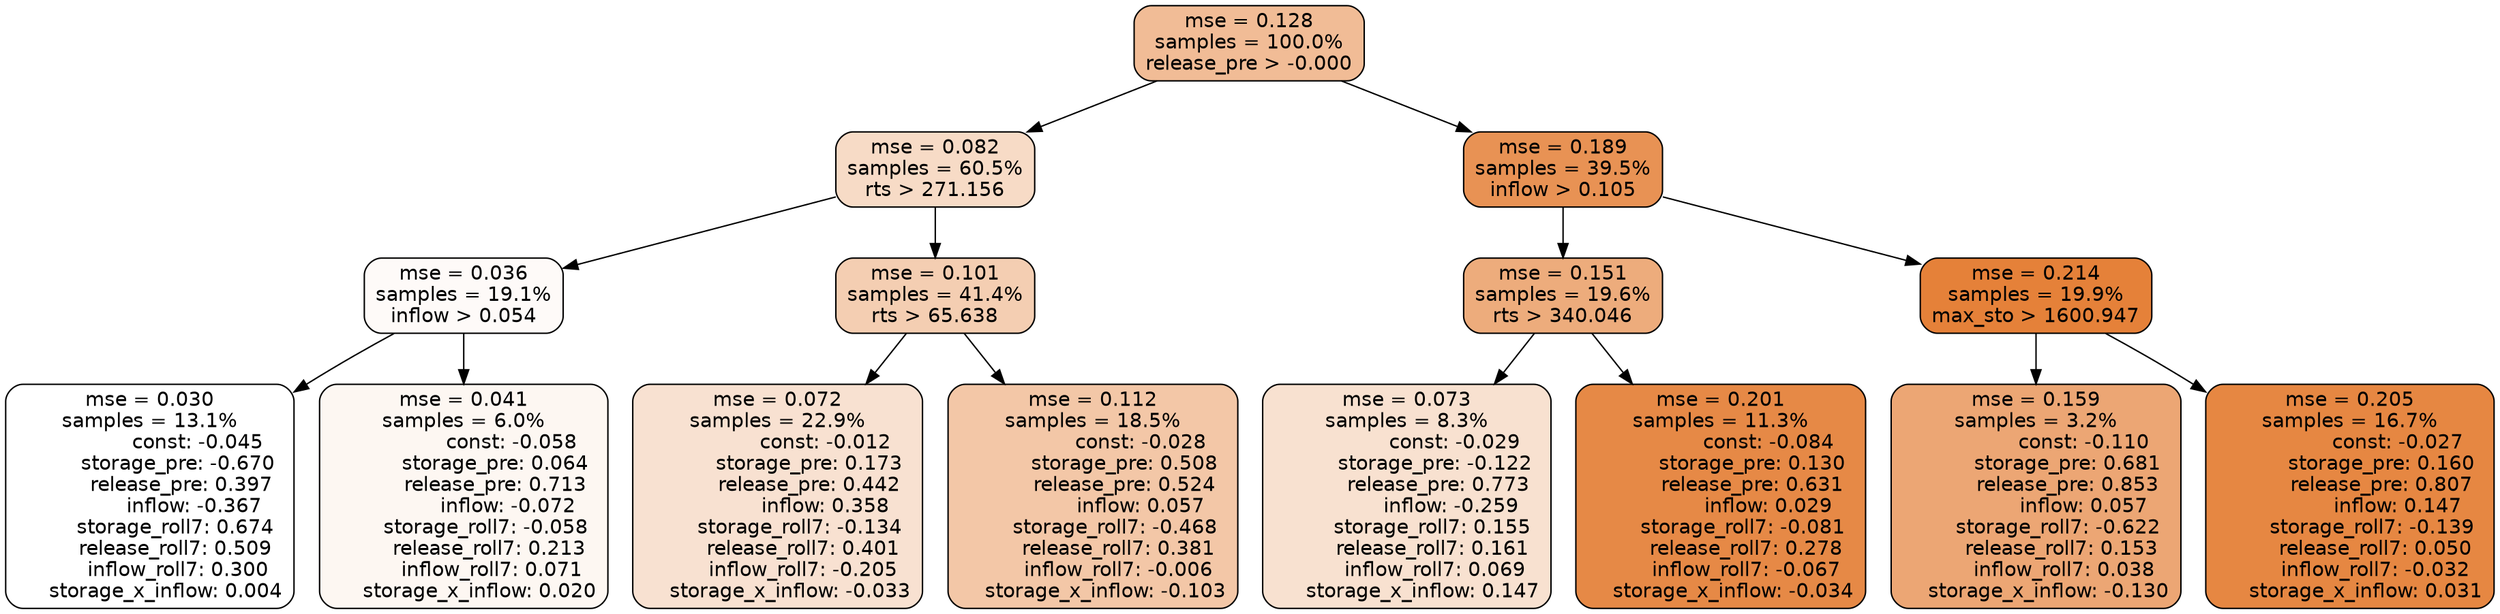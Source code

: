 digraph tree {
node [shape=rectangle, style="filled, rounded", color="black", fontname=helvetica] ;
edge [fontname=helvetica] ;
	"0" [label="mse = 0.128
samples = 100.0%
release_pre > -0.000", fillcolor="#f1bc96"]
	"1" [label="mse = 0.082
samples = 60.5%
rts > 271.156", fillcolor="#f7dbc6"]
	"8" [label="mse = 0.189
samples = 39.5%
inflow > 0.105", fillcolor="#e89254"]
	"5" [label="mse = 0.036
samples = 19.1%
inflow > 0.054", fillcolor="#fefaf8"]
	"2" [label="mse = 0.101
samples = 41.4%
rts > 65.638", fillcolor="#f4ceb2"]
	"9" [label="mse = 0.151
samples = 19.6%
rts > 340.046", fillcolor="#edac7c"]
	"12" [label="mse = 0.214
samples = 19.9%
max_sto > 1600.947", fillcolor="#e58139"]
	"6" [label="mse = 0.030
samples = 13.1%
               const: -0.045
         storage_pre: -0.670
          release_pre: 0.397
              inflow: -0.367
        storage_roll7: 0.674
        release_roll7: 0.509
         inflow_roll7: 0.300
     storage_x_inflow: 0.004", fillcolor="#ffffff"]
	"7" [label="mse = 0.041
samples = 6.0%
               const: -0.058
          storage_pre: 0.064
          release_pre: 0.713
              inflow: -0.072
       storage_roll7: -0.058
        release_roll7: 0.213
         inflow_roll7: 0.071
     storage_x_inflow: 0.020", fillcolor="#fdf7f2"]
	"3" [label="mse = 0.072
samples = 22.9%
               const: -0.012
          storage_pre: 0.173
          release_pre: 0.442
               inflow: 0.358
       storage_roll7: -0.134
        release_roll7: 0.401
        inflow_roll7: -0.205
    storage_x_inflow: -0.033", fillcolor="#f8e1d1"]
	"4" [label="mse = 0.112
samples = 18.5%
               const: -0.028
          storage_pre: 0.508
          release_pre: 0.524
               inflow: 0.057
       storage_roll7: -0.468
        release_roll7: 0.381
        inflow_roll7: -0.006
    storage_x_inflow: -0.103", fillcolor="#f3c7a7"]
	"11" [label="mse = 0.073
samples = 8.3%
               const: -0.029
         storage_pre: -0.122
          release_pre: 0.773
              inflow: -0.259
        storage_roll7: 0.155
        release_roll7: 0.161
         inflow_roll7: 0.069
     storage_x_inflow: 0.147", fillcolor="#f8e1d0"]
	"10" [label="mse = 0.201
samples = 11.3%
               const: -0.084
          storage_pre: 0.130
          release_pre: 0.631
               inflow: 0.029
       storage_roll7: -0.081
        release_roll7: 0.278
        inflow_roll7: -0.067
    storage_x_inflow: -0.034", fillcolor="#e68946"]
	"14" [label="mse = 0.159
samples = 3.2%
               const: -0.110
          storage_pre: 0.681
          release_pre: 0.853
               inflow: 0.057
       storage_roll7: -0.622
        release_roll7: 0.153
         inflow_roll7: 0.038
    storage_x_inflow: -0.130", fillcolor="#eca674"]
	"13" [label="mse = 0.205
samples = 16.7%
               const: -0.027
          storage_pre: 0.160
          release_pre: 0.807
               inflow: 0.147
       storage_roll7: -0.139
        release_roll7: 0.050
        inflow_roll7: -0.032
     storage_x_inflow: 0.031", fillcolor="#e68742"]

	"0" -> "1"
	"0" -> "8"
	"1" -> "2"
	"1" -> "5"
	"8" -> "9"
	"8" -> "12"
	"5" -> "6"
	"5" -> "7"
	"2" -> "3"
	"2" -> "4"
	"9" -> "10"
	"9" -> "11"
	"12" -> "13"
	"12" -> "14"
}
